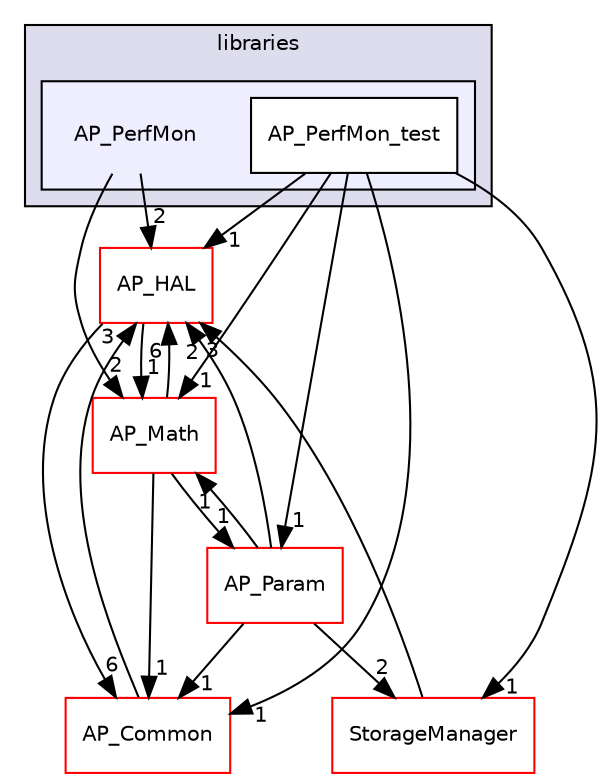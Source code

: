 digraph "libraries/AP_PerfMon" {
  compound=true
  node [ fontsize="10", fontname="Helvetica"];
  edge [ labelfontsize="10", labelfontname="Helvetica"];
  subgraph clusterdir_bc0718b08fb2015b8e59c47b2805f60c {
    graph [ bgcolor="#ddddee", pencolor="black", label="libraries" fontname="Helvetica", fontsize="10", URL="dir_bc0718b08fb2015b8e59c47b2805f60c.html"]
  subgraph clusterdir_221137b5301694a73342772a6f70e57c {
    graph [ bgcolor="#eeeeff", pencolor="black", label="" URL="dir_221137b5301694a73342772a6f70e57c.html"];
    dir_221137b5301694a73342772a6f70e57c [shape=plaintext label="AP_PerfMon"];
    dir_ca190d8b0e48b29e9090c23597220622 [shape=box label="AP_PerfMon_test" color="black" fillcolor="white" style="filled" URL="dir_ca190d8b0e48b29e9090c23597220622.html"];
  }
  }
  dir_1cbc10423b2512b31103883361e0123b [shape=box label="AP_HAL" fillcolor="white" style="filled" color="red" URL="dir_1cbc10423b2512b31103883361e0123b.html"];
  dir_200d929b8d5577e7f19dc05ce443c612 [shape=box label="AP_Param" fillcolor="white" style="filled" color="red" URL="dir_200d929b8d5577e7f19dc05ce443c612.html"];
  dir_943e52f8581fabc839a1d5cc5644b223 [shape=box label="StorageManager" fillcolor="white" style="filled" color="red" URL="dir_943e52f8581fabc839a1d5cc5644b223.html"];
  dir_93fb9127672489656ce87df72f6e986d [shape=box label="AP_Math" fillcolor="white" style="filled" color="red" URL="dir_93fb9127672489656ce87df72f6e986d.html"];
  dir_df3f4256615fd4197927a84a019a8bd8 [shape=box label="AP_Common" fillcolor="white" style="filled" color="red" URL="dir_df3f4256615fd4197927a84a019a8bd8.html"];
  dir_1cbc10423b2512b31103883361e0123b->dir_93fb9127672489656ce87df72f6e986d [headlabel="1", labeldistance=1.5 headhref="dir_000046_000095.html"];
  dir_1cbc10423b2512b31103883361e0123b->dir_df3f4256615fd4197927a84a019a8bd8 [headlabel="6", labeldistance=1.5 headhref="dir_000046_000030.html"];
  dir_200d929b8d5577e7f19dc05ce443c612->dir_1cbc10423b2512b31103883361e0123b [headlabel="2", labeldistance=1.5 headhref="dir_000127_000046.html"];
  dir_200d929b8d5577e7f19dc05ce443c612->dir_943e52f8581fabc839a1d5cc5644b223 [headlabel="2", labeldistance=1.5 headhref="dir_000127_000177.html"];
  dir_200d929b8d5577e7f19dc05ce443c612->dir_93fb9127672489656ce87df72f6e986d [headlabel="1", labeldistance=1.5 headhref="dir_000127_000095.html"];
  dir_200d929b8d5577e7f19dc05ce443c612->dir_df3f4256615fd4197927a84a019a8bd8 [headlabel="1", labeldistance=1.5 headhref="dir_000127_000030.html"];
  dir_943e52f8581fabc839a1d5cc5644b223->dir_1cbc10423b2512b31103883361e0123b [headlabel="3", labeldistance=1.5 headhref="dir_000177_000046.html"];
  dir_221137b5301694a73342772a6f70e57c->dir_1cbc10423b2512b31103883361e0123b [headlabel="2", labeldistance=1.5 headhref="dir_000129_000046.html"];
  dir_221137b5301694a73342772a6f70e57c->dir_93fb9127672489656ce87df72f6e986d [headlabel="2", labeldistance=1.5 headhref="dir_000129_000095.html"];
  dir_ca190d8b0e48b29e9090c23597220622->dir_1cbc10423b2512b31103883361e0123b [headlabel="1", labeldistance=1.5 headhref="dir_000130_000046.html"];
  dir_ca190d8b0e48b29e9090c23597220622->dir_200d929b8d5577e7f19dc05ce443c612 [headlabel="1", labeldistance=1.5 headhref="dir_000130_000127.html"];
  dir_ca190d8b0e48b29e9090c23597220622->dir_943e52f8581fabc839a1d5cc5644b223 [headlabel="1", labeldistance=1.5 headhref="dir_000130_000177.html"];
  dir_ca190d8b0e48b29e9090c23597220622->dir_93fb9127672489656ce87df72f6e986d [headlabel="1", labeldistance=1.5 headhref="dir_000130_000095.html"];
  dir_ca190d8b0e48b29e9090c23597220622->dir_df3f4256615fd4197927a84a019a8bd8 [headlabel="1", labeldistance=1.5 headhref="dir_000130_000030.html"];
  dir_93fb9127672489656ce87df72f6e986d->dir_1cbc10423b2512b31103883361e0123b [headlabel="6", labeldistance=1.5 headhref="dir_000095_000046.html"];
  dir_93fb9127672489656ce87df72f6e986d->dir_200d929b8d5577e7f19dc05ce443c612 [headlabel="1", labeldistance=1.5 headhref="dir_000095_000127.html"];
  dir_93fb9127672489656ce87df72f6e986d->dir_df3f4256615fd4197927a84a019a8bd8 [headlabel="1", labeldistance=1.5 headhref="dir_000095_000030.html"];
  dir_df3f4256615fd4197927a84a019a8bd8->dir_1cbc10423b2512b31103883361e0123b [headlabel="3", labeldistance=1.5 headhref="dir_000030_000046.html"];
}

